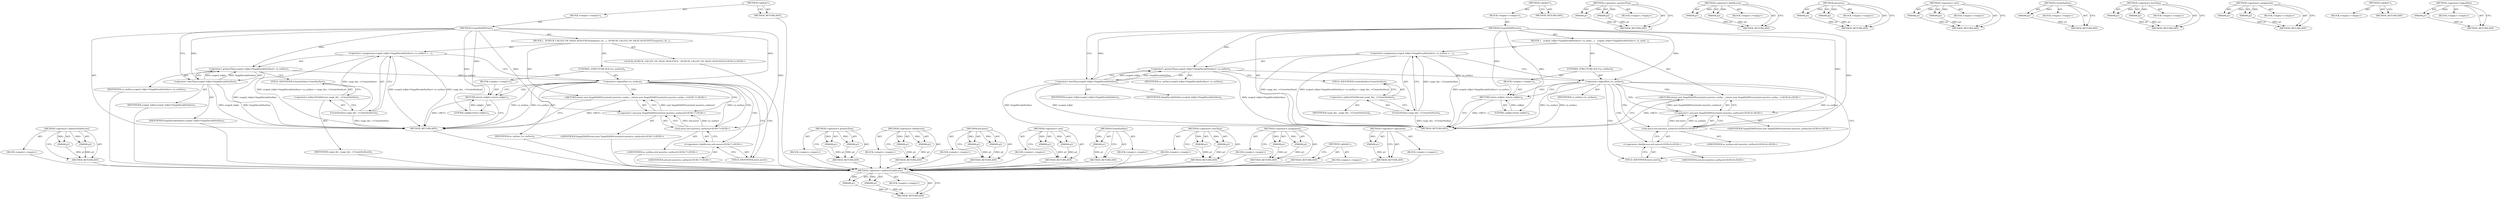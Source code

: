 digraph "&lt;operator&gt;.logicalNot" {
vulnerable_72 [label=<(METHOD,&lt;operator&gt;.indirectFieldAccess)>];
vulnerable_73 [label=<(PARAM,p1)>];
vulnerable_74 [label=<(PARAM,p2)>];
vulnerable_75 [label=<(BLOCK,&lt;empty&gt;,&lt;empty&gt;)>];
vulnerable_76 [label=<(METHOD_RETURN,ANY)>];
vulnerable_6 [label=<(METHOD,&lt;global&gt;)<SUB>1</SUB>>];
vulnerable_7 [label=<(BLOCK,&lt;empty&gt;,&lt;empty&gt;)<SUB>1</SUB>>];
vulnerable_8 [label=<(METHOD,CreateH264Picture)<SUB>1</SUB>>];
vulnerable_9 [label=<(BLOCK,{
   scoped_refptr&lt;VaapiDecodeSurface&gt; va_surfa...,{
   scoped_refptr&lt;VaapiDecodeSurface&gt; va_surfa...)<SUB>1</SUB>>];
vulnerable_10 [label=<(&lt;operator&gt;.assignment,scoped_refptr&lt;VaapiDecodeSurface&gt; va_surface = ...)<SUB>2</SUB>>];
vulnerable_11 [label=<(&lt;operator&gt;.greaterThan,scoped_refptr&lt;VaapiDecodeSurface&gt; va_surface)<SUB>2</SUB>>];
vulnerable_12 [label=<(&lt;operator&gt;.lessThan,scoped_refptr&lt;VaapiDecodeSurface)<SUB>2</SUB>>];
vulnerable_13 [label=<(IDENTIFIER,scoped_refptr,scoped_refptr&lt;VaapiDecodeSurface)<SUB>2</SUB>>];
vulnerable_14 [label=<(IDENTIFIER,VaapiDecodeSurface,scoped_refptr&lt;VaapiDecodeSurface)<SUB>2</SUB>>];
vulnerable_15 [label=<(IDENTIFIER,va_surface,scoped_refptr&lt;VaapiDecodeSurface&gt; va_surface)<SUB>2</SUB>>];
vulnerable_16 [label=<(CreateSurface,vaapi_dec_-&gt;CreateSurface())<SUB>2</SUB>>];
vulnerable_17 [label=<(&lt;operator&gt;.indirectFieldAccess,vaapi_dec_-&gt;CreateSurface)<SUB>2</SUB>>];
vulnerable_18 [label=<(IDENTIFIER,vaapi_dec_,vaapi_dec_-&gt;CreateSurface())<SUB>2</SUB>>];
vulnerable_19 [label=<(FIELD_IDENTIFIER,CreateSurface,CreateSurface)<SUB>2</SUB>>];
vulnerable_20 [label=<(CONTROL_STRUCTURE,IF,if (!va_surface))<SUB>3</SUB>>];
vulnerable_21 [label=<(&lt;operator&gt;.logicalNot,!va_surface)<SUB>3</SUB>>];
vulnerable_22 [label=<(IDENTIFIER,va_surface,!va_surface)<SUB>3</SUB>>];
vulnerable_23 [label=<(BLOCK,&lt;empty&gt;,&lt;empty&gt;)<SUB>4</SUB>>];
vulnerable_24 [label=<(RETURN,return nullptr;,return nullptr;)<SUB>4</SUB>>];
vulnerable_25 [label=<(LITERAL,nullptr,return nullptr;)<SUB>4</SUB>>];
vulnerable_26 [label="<(RETURN,return new VaapiH264Picture(std::move(va_surfac...,return new VaapiH264Picture(std::move(va_surfac...)<SUB>6</SUB>>"];
vulnerable_27 [label="<(&lt;operator&gt;.new,new VaapiH264Picture(std::move(va_surface)))<SUB>6</SUB>>"];
vulnerable_28 [label="<(IDENTIFIER,VaapiH264Picture,new VaapiH264Picture(std::move(va_surface)))<SUB>6</SUB>>"];
vulnerable_29 [label="<(std.move,std::move(va_surface))<SUB>6</SUB>>"];
vulnerable_30 [label="<(&lt;operator&gt;.fieldAccess,std::move)<SUB>6</SUB>>"];
vulnerable_31 [label="<(IDENTIFIER,std,std::move(va_surface))<SUB>6</SUB>>"];
vulnerable_32 [label=<(FIELD_IDENTIFIER,move,move)<SUB>6</SUB>>];
vulnerable_33 [label="<(IDENTIFIER,va_surface,std::move(va_surface))<SUB>6</SUB>>"];
vulnerable_34 [label=<(METHOD_RETURN,ANY)<SUB>1</SUB>>];
vulnerable_36 [label=<(METHOD_RETURN,ANY)<SUB>1</SUB>>];
vulnerable_58 [label=<(METHOD,&lt;operator&gt;.greaterThan)>];
vulnerable_59 [label=<(PARAM,p1)>];
vulnerable_60 [label=<(PARAM,p2)>];
vulnerable_61 [label=<(BLOCK,&lt;empty&gt;,&lt;empty&gt;)>];
vulnerable_62 [label=<(METHOD_RETURN,ANY)>];
vulnerable_91 [label=<(METHOD,&lt;operator&gt;.fieldAccess)>];
vulnerable_92 [label=<(PARAM,p1)>];
vulnerable_93 [label=<(PARAM,p2)>];
vulnerable_94 [label=<(BLOCK,&lt;empty&gt;,&lt;empty&gt;)>];
vulnerable_95 [label=<(METHOD_RETURN,ANY)>];
vulnerable_86 [label=<(METHOD,std.move)>];
vulnerable_87 [label=<(PARAM,p1)>];
vulnerable_88 [label=<(PARAM,p2)>];
vulnerable_89 [label=<(BLOCK,&lt;empty&gt;,&lt;empty&gt;)>];
vulnerable_90 [label=<(METHOD_RETURN,ANY)>];
vulnerable_81 [label=<(METHOD,&lt;operator&gt;.new)>];
vulnerable_82 [label=<(PARAM,p1)>];
vulnerable_83 [label=<(PARAM,p2)>];
vulnerable_84 [label=<(BLOCK,&lt;empty&gt;,&lt;empty&gt;)>];
vulnerable_85 [label=<(METHOD_RETURN,ANY)>];
vulnerable_68 [label=<(METHOD,CreateSurface)>];
vulnerable_69 [label=<(PARAM,p1)>];
vulnerable_70 [label=<(BLOCK,&lt;empty&gt;,&lt;empty&gt;)>];
vulnerable_71 [label=<(METHOD_RETURN,ANY)>];
vulnerable_63 [label=<(METHOD,&lt;operator&gt;.lessThan)>];
vulnerable_64 [label=<(PARAM,p1)>];
vulnerable_65 [label=<(PARAM,p2)>];
vulnerable_66 [label=<(BLOCK,&lt;empty&gt;,&lt;empty&gt;)>];
vulnerable_67 [label=<(METHOD_RETURN,ANY)>];
vulnerable_53 [label=<(METHOD,&lt;operator&gt;.assignment)>];
vulnerable_54 [label=<(PARAM,p1)>];
vulnerable_55 [label=<(PARAM,p2)>];
vulnerable_56 [label=<(BLOCK,&lt;empty&gt;,&lt;empty&gt;)>];
vulnerable_57 [label=<(METHOD_RETURN,ANY)>];
vulnerable_47 [label=<(METHOD,&lt;global&gt;)<SUB>1</SUB>>];
vulnerable_48 [label=<(BLOCK,&lt;empty&gt;,&lt;empty&gt;)>];
vulnerable_49 [label=<(METHOD_RETURN,ANY)>];
vulnerable_77 [label=<(METHOD,&lt;operator&gt;.logicalNot)>];
vulnerable_78 [label=<(PARAM,p1)>];
vulnerable_79 [label=<(BLOCK,&lt;empty&gt;,&lt;empty&gt;)>];
vulnerable_80 [label=<(METHOD_RETURN,ANY)>];
fixed_75 [label=<(METHOD,&lt;operator&gt;.indirectFieldAccess)>];
fixed_76 [label=<(PARAM,p1)>];
fixed_77 [label=<(PARAM,p2)>];
fixed_78 [label=<(BLOCK,&lt;empty&gt;,&lt;empty&gt;)>];
fixed_79 [label=<(METHOD_RETURN,ANY)>];
fixed_6 [label=<(METHOD,&lt;global&gt;)<SUB>1</SUB>>];
fixed_7 [label=<(BLOCK,&lt;empty&gt;,&lt;empty&gt;)<SUB>1</SUB>>];
fixed_8 [label=<(METHOD,CreateH264Picture)<SUB>1</SUB>>];
fixed_9 [label=<(BLOCK,{
  DCHECK_CALLED_ON_VALID_SEQUENCE(sequence_ch...,{
  DCHECK_CALLED_ON_VALID_SEQUENCE(sequence_ch...)<SUB>1</SUB>>];
fixed_10 [label="<(LOCAL,DCHECK_CALLED_ON_VALID_SEQUENCE : DCHECK_CALLED_ON_VALID_SEQUENCE)<SUB>2</SUB>>"];
fixed_11 [label=<(&lt;operator&gt;.assignment,scoped_refptr&lt;VaapiDecodeSurface&gt; va_surface = ...)<SUB>3</SUB>>];
fixed_12 [label=<(&lt;operator&gt;.greaterThan,scoped_refptr&lt;VaapiDecodeSurface&gt; va_surface)<SUB>3</SUB>>];
fixed_13 [label=<(&lt;operator&gt;.lessThan,scoped_refptr&lt;VaapiDecodeSurface)<SUB>3</SUB>>];
fixed_14 [label=<(IDENTIFIER,scoped_refptr,scoped_refptr&lt;VaapiDecodeSurface)<SUB>3</SUB>>];
fixed_15 [label=<(IDENTIFIER,VaapiDecodeSurface,scoped_refptr&lt;VaapiDecodeSurface)<SUB>3</SUB>>];
fixed_16 [label=<(IDENTIFIER,va_surface,scoped_refptr&lt;VaapiDecodeSurface&gt; va_surface)<SUB>3</SUB>>];
fixed_17 [label=<(CreateSurface,vaapi_dec_-&gt;CreateSurface())<SUB>3</SUB>>];
fixed_18 [label=<(&lt;operator&gt;.indirectFieldAccess,vaapi_dec_-&gt;CreateSurface)<SUB>3</SUB>>];
fixed_19 [label=<(IDENTIFIER,vaapi_dec_,vaapi_dec_-&gt;CreateSurface())<SUB>3</SUB>>];
fixed_20 [label=<(FIELD_IDENTIFIER,CreateSurface,CreateSurface)<SUB>3</SUB>>];
fixed_21 [label=<(CONTROL_STRUCTURE,IF,if (!va_surface))<SUB>4</SUB>>];
fixed_22 [label=<(&lt;operator&gt;.logicalNot,!va_surface)<SUB>4</SUB>>];
fixed_23 [label=<(IDENTIFIER,va_surface,!va_surface)<SUB>4</SUB>>];
fixed_24 [label=<(BLOCK,&lt;empty&gt;,&lt;empty&gt;)<SUB>5</SUB>>];
fixed_25 [label=<(RETURN,return nullptr;,return nullptr;)<SUB>5</SUB>>];
fixed_26 [label=<(LITERAL,nullptr,return nullptr;)<SUB>5</SUB>>];
fixed_27 [label="<(RETURN,return new VaapiH264Picture(std::move(va_surfac...,return new VaapiH264Picture(std::move(va_surfac...)<SUB>7</SUB>>"];
fixed_28 [label="<(&lt;operator&gt;.new,new VaapiH264Picture(std::move(va_surface)))<SUB>7</SUB>>"];
fixed_29 [label="<(IDENTIFIER,VaapiH264Picture,new VaapiH264Picture(std::move(va_surface)))<SUB>7</SUB>>"];
fixed_30 [label="<(std.move,std::move(va_surface))<SUB>7</SUB>>"];
fixed_31 [label="<(&lt;operator&gt;.fieldAccess,std::move)<SUB>7</SUB>>"];
fixed_32 [label="<(IDENTIFIER,std,std::move(va_surface))<SUB>7</SUB>>"];
fixed_33 [label=<(FIELD_IDENTIFIER,move,move)<SUB>7</SUB>>];
fixed_34 [label="<(IDENTIFIER,va_surface,std::move(va_surface))<SUB>7</SUB>>"];
fixed_35 [label=<(METHOD_RETURN,ANY)<SUB>1</SUB>>];
fixed_37 [label=<(METHOD_RETURN,ANY)<SUB>1</SUB>>];
fixed_61 [label=<(METHOD,&lt;operator&gt;.greaterThan)>];
fixed_62 [label=<(PARAM,p1)>];
fixed_63 [label=<(PARAM,p2)>];
fixed_64 [label=<(BLOCK,&lt;empty&gt;,&lt;empty&gt;)>];
fixed_65 [label=<(METHOD_RETURN,ANY)>];
fixed_94 [label=<(METHOD,&lt;operator&gt;.fieldAccess)>];
fixed_95 [label=<(PARAM,p1)>];
fixed_96 [label=<(PARAM,p2)>];
fixed_97 [label=<(BLOCK,&lt;empty&gt;,&lt;empty&gt;)>];
fixed_98 [label=<(METHOD_RETURN,ANY)>];
fixed_89 [label=<(METHOD,std.move)>];
fixed_90 [label=<(PARAM,p1)>];
fixed_91 [label=<(PARAM,p2)>];
fixed_92 [label=<(BLOCK,&lt;empty&gt;,&lt;empty&gt;)>];
fixed_93 [label=<(METHOD_RETURN,ANY)>];
fixed_84 [label=<(METHOD,&lt;operator&gt;.new)>];
fixed_85 [label=<(PARAM,p1)>];
fixed_86 [label=<(PARAM,p2)>];
fixed_87 [label=<(BLOCK,&lt;empty&gt;,&lt;empty&gt;)>];
fixed_88 [label=<(METHOD_RETURN,ANY)>];
fixed_71 [label=<(METHOD,CreateSurface)>];
fixed_72 [label=<(PARAM,p1)>];
fixed_73 [label=<(BLOCK,&lt;empty&gt;,&lt;empty&gt;)>];
fixed_74 [label=<(METHOD_RETURN,ANY)>];
fixed_66 [label=<(METHOD,&lt;operator&gt;.lessThan)>];
fixed_67 [label=<(PARAM,p1)>];
fixed_68 [label=<(PARAM,p2)>];
fixed_69 [label=<(BLOCK,&lt;empty&gt;,&lt;empty&gt;)>];
fixed_70 [label=<(METHOD_RETURN,ANY)>];
fixed_56 [label=<(METHOD,&lt;operator&gt;.assignment)>];
fixed_57 [label=<(PARAM,p1)>];
fixed_58 [label=<(PARAM,p2)>];
fixed_59 [label=<(BLOCK,&lt;empty&gt;,&lt;empty&gt;)>];
fixed_60 [label=<(METHOD_RETURN,ANY)>];
fixed_50 [label=<(METHOD,&lt;global&gt;)<SUB>1</SUB>>];
fixed_51 [label=<(BLOCK,&lt;empty&gt;,&lt;empty&gt;)>];
fixed_52 [label=<(METHOD_RETURN,ANY)>];
fixed_80 [label=<(METHOD,&lt;operator&gt;.logicalNot)>];
fixed_81 [label=<(PARAM,p1)>];
fixed_82 [label=<(BLOCK,&lt;empty&gt;,&lt;empty&gt;)>];
fixed_83 [label=<(METHOD_RETURN,ANY)>];
vulnerable_72 -> vulnerable_73  [key=0, label="AST: "];
vulnerable_72 -> vulnerable_73  [key=1, label="DDG: "];
vulnerable_72 -> vulnerable_75  [key=0, label="AST: "];
vulnerable_72 -> vulnerable_74  [key=0, label="AST: "];
vulnerable_72 -> vulnerable_74  [key=1, label="DDG: "];
vulnerable_72 -> vulnerable_76  [key=0, label="AST: "];
vulnerable_72 -> vulnerable_76  [key=1, label="CFG: "];
vulnerable_73 -> vulnerable_76  [key=0, label="DDG: p1"];
vulnerable_74 -> vulnerable_76  [key=0, label="DDG: p2"];
vulnerable_6 -> vulnerable_7  [key=0, label="AST: "];
vulnerable_6 -> vulnerable_36  [key=0, label="AST: "];
vulnerable_6 -> vulnerable_36  [key=1, label="CFG: "];
vulnerable_7 -> vulnerable_8  [key=0, label="AST: "];
vulnerable_8 -> vulnerable_9  [key=0, label="AST: "];
vulnerable_8 -> vulnerable_34  [key=0, label="AST: "];
vulnerable_8 -> vulnerable_12  [key=0, label="CFG: "];
vulnerable_8 -> vulnerable_12  [key=1, label="DDG: "];
vulnerable_8 -> vulnerable_11  [key=0, label="DDG: "];
vulnerable_8 -> vulnerable_21  [key=0, label="DDG: "];
vulnerable_8 -> vulnerable_24  [key=0, label="DDG: "];
vulnerable_8 -> vulnerable_27  [key=0, label="DDG: "];
vulnerable_8 -> vulnerable_25  [key=0, label="DDG: "];
vulnerable_8 -> vulnerable_29  [key=0, label="DDG: "];
vulnerable_9 -> vulnerable_10  [key=0, label="AST: "];
vulnerable_9 -> vulnerable_20  [key=0, label="AST: "];
vulnerable_9 -> vulnerable_26  [key=0, label="AST: "];
vulnerable_10 -> vulnerable_11  [key=0, label="AST: "];
vulnerable_10 -> vulnerable_16  [key=0, label="AST: "];
vulnerable_10 -> vulnerable_21  [key=0, label="CFG: "];
vulnerable_10 -> vulnerable_34  [key=0, label="DDG: scoped_refptr&lt;VaapiDecodeSurface&gt; va_surface"];
vulnerable_10 -> vulnerable_34  [key=1, label="DDG: vaapi_dec_-&gt;CreateSurface()"];
vulnerable_10 -> vulnerable_34  [key=2, label="DDG: scoped_refptr&lt;VaapiDecodeSurface&gt; va_surface = vaapi_dec_-&gt;CreateSurface()"];
vulnerable_11 -> vulnerable_12  [key=0, label="AST: "];
vulnerable_11 -> vulnerable_15  [key=0, label="AST: "];
vulnerable_11 -> vulnerable_19  [key=0, label="CFG: "];
vulnerable_11 -> vulnerable_34  [key=0, label="DDG: scoped_refptr&lt;VaapiDecodeSurface"];
vulnerable_11 -> vulnerable_21  [key=0, label="DDG: va_surface"];
vulnerable_12 -> vulnerable_13  [key=0, label="AST: "];
vulnerable_12 -> vulnerable_14  [key=0, label="AST: "];
vulnerable_12 -> vulnerable_11  [key=0, label="CFG: "];
vulnerable_12 -> vulnerable_11  [key=1, label="DDG: scoped_refptr"];
vulnerable_12 -> vulnerable_11  [key=2, label="DDG: VaapiDecodeSurface"];
vulnerable_12 -> vulnerable_34  [key=0, label="DDG: VaapiDecodeSurface"];
vulnerable_12 -> vulnerable_34  [key=1, label="DDG: scoped_refptr"];
vulnerable_16 -> vulnerable_17  [key=0, label="AST: "];
vulnerable_16 -> vulnerable_10  [key=0, label="CFG: "];
vulnerable_16 -> vulnerable_10  [key=1, label="DDG: vaapi_dec_-&gt;CreateSurface"];
vulnerable_16 -> vulnerable_34  [key=0, label="DDG: vaapi_dec_-&gt;CreateSurface"];
vulnerable_17 -> vulnerable_18  [key=0, label="AST: "];
vulnerable_17 -> vulnerable_19  [key=0, label="AST: "];
vulnerable_17 -> vulnerable_16  [key=0, label="CFG: "];
vulnerable_19 -> vulnerable_17  [key=0, label="CFG: "];
vulnerable_20 -> vulnerable_21  [key=0, label="AST: "];
vulnerable_20 -> vulnerable_23  [key=0, label="AST: "];
vulnerable_21 -> vulnerable_22  [key=0, label="AST: "];
vulnerable_21 -> vulnerable_24  [key=0, label="CFG: "];
vulnerable_21 -> vulnerable_24  [key=1, label="CDG: "];
vulnerable_21 -> vulnerable_32  [key=0, label="CFG: "];
vulnerable_21 -> vulnerable_32  [key=1, label="CDG: "];
vulnerable_21 -> vulnerable_34  [key=0, label="DDG: va_surface"];
vulnerable_21 -> vulnerable_34  [key=1, label="DDG: !va_surface"];
vulnerable_21 -> vulnerable_29  [key=0, label="DDG: va_surface"];
vulnerable_21 -> vulnerable_29  [key=1, label="CDG: "];
vulnerable_21 -> vulnerable_30  [key=0, label="CDG: "];
vulnerable_21 -> vulnerable_26  [key=0, label="CDG: "];
vulnerable_21 -> vulnerable_27  [key=0, label="CDG: "];
vulnerable_23 -> vulnerable_24  [key=0, label="AST: "];
vulnerable_24 -> vulnerable_25  [key=0, label="AST: "];
vulnerable_24 -> vulnerable_34  [key=0, label="CFG: "];
vulnerable_24 -> vulnerable_34  [key=1, label="DDG: &lt;RET&gt;"];
vulnerable_25 -> vulnerable_24  [key=0, label="DDG: nullptr"];
vulnerable_26 -> vulnerable_27  [key=0, label="AST: "];
vulnerable_26 -> vulnerable_34  [key=0, label="CFG: "];
vulnerable_26 -> vulnerable_34  [key=1, label="DDG: &lt;RET&gt;"];
vulnerable_27 -> vulnerable_28  [key=0, label="AST: "];
vulnerable_27 -> vulnerable_29  [key=0, label="AST: "];
vulnerable_27 -> vulnerable_26  [key=0, label="CFG: "];
vulnerable_27 -> vulnerable_26  [key=1, label="DDG: new VaapiH264Picture(std::move(va_surface))"];
vulnerable_29 -> vulnerable_30  [key=0, label="AST: "];
vulnerable_29 -> vulnerable_33  [key=0, label="AST: "];
vulnerable_29 -> vulnerable_27  [key=0, label="CFG: "];
vulnerable_29 -> vulnerable_27  [key=1, label="DDG: std::move"];
vulnerable_29 -> vulnerable_27  [key=2, label="DDG: va_surface"];
vulnerable_30 -> vulnerable_31  [key=0, label="AST: "];
vulnerable_30 -> vulnerable_32  [key=0, label="AST: "];
vulnerable_30 -> vulnerable_29  [key=0, label="CFG: "];
vulnerable_32 -> vulnerable_30  [key=0, label="CFG: "];
vulnerable_58 -> vulnerable_59  [key=0, label="AST: "];
vulnerable_58 -> vulnerable_59  [key=1, label="DDG: "];
vulnerable_58 -> vulnerable_61  [key=0, label="AST: "];
vulnerable_58 -> vulnerable_60  [key=0, label="AST: "];
vulnerable_58 -> vulnerable_60  [key=1, label="DDG: "];
vulnerable_58 -> vulnerable_62  [key=0, label="AST: "];
vulnerable_58 -> vulnerable_62  [key=1, label="CFG: "];
vulnerable_59 -> vulnerable_62  [key=0, label="DDG: p1"];
vulnerable_60 -> vulnerable_62  [key=0, label="DDG: p2"];
vulnerable_91 -> vulnerable_92  [key=0, label="AST: "];
vulnerable_91 -> vulnerable_92  [key=1, label="DDG: "];
vulnerable_91 -> vulnerable_94  [key=0, label="AST: "];
vulnerable_91 -> vulnerable_93  [key=0, label="AST: "];
vulnerable_91 -> vulnerable_93  [key=1, label="DDG: "];
vulnerable_91 -> vulnerable_95  [key=0, label="AST: "];
vulnerable_91 -> vulnerable_95  [key=1, label="CFG: "];
vulnerable_92 -> vulnerable_95  [key=0, label="DDG: p1"];
vulnerable_93 -> vulnerable_95  [key=0, label="DDG: p2"];
vulnerable_86 -> vulnerable_87  [key=0, label="AST: "];
vulnerable_86 -> vulnerable_87  [key=1, label="DDG: "];
vulnerable_86 -> vulnerable_89  [key=0, label="AST: "];
vulnerable_86 -> vulnerable_88  [key=0, label="AST: "];
vulnerable_86 -> vulnerable_88  [key=1, label="DDG: "];
vulnerable_86 -> vulnerable_90  [key=0, label="AST: "];
vulnerable_86 -> vulnerable_90  [key=1, label="CFG: "];
vulnerable_87 -> vulnerable_90  [key=0, label="DDG: p1"];
vulnerable_88 -> vulnerable_90  [key=0, label="DDG: p2"];
vulnerable_81 -> vulnerable_82  [key=0, label="AST: "];
vulnerable_81 -> vulnerable_82  [key=1, label="DDG: "];
vulnerable_81 -> vulnerable_84  [key=0, label="AST: "];
vulnerable_81 -> vulnerable_83  [key=0, label="AST: "];
vulnerable_81 -> vulnerable_83  [key=1, label="DDG: "];
vulnerable_81 -> vulnerable_85  [key=0, label="AST: "];
vulnerable_81 -> vulnerable_85  [key=1, label="CFG: "];
vulnerable_82 -> vulnerable_85  [key=0, label="DDG: p1"];
vulnerable_83 -> vulnerable_85  [key=0, label="DDG: p2"];
vulnerable_68 -> vulnerable_69  [key=0, label="AST: "];
vulnerable_68 -> vulnerable_69  [key=1, label="DDG: "];
vulnerable_68 -> vulnerable_70  [key=0, label="AST: "];
vulnerable_68 -> vulnerable_71  [key=0, label="AST: "];
vulnerable_68 -> vulnerable_71  [key=1, label="CFG: "];
vulnerable_69 -> vulnerable_71  [key=0, label="DDG: p1"];
vulnerable_63 -> vulnerable_64  [key=0, label="AST: "];
vulnerable_63 -> vulnerable_64  [key=1, label="DDG: "];
vulnerable_63 -> vulnerable_66  [key=0, label="AST: "];
vulnerable_63 -> vulnerable_65  [key=0, label="AST: "];
vulnerable_63 -> vulnerable_65  [key=1, label="DDG: "];
vulnerable_63 -> vulnerable_67  [key=0, label="AST: "];
vulnerable_63 -> vulnerable_67  [key=1, label="CFG: "];
vulnerable_64 -> vulnerable_67  [key=0, label="DDG: p1"];
vulnerable_65 -> vulnerable_67  [key=0, label="DDG: p2"];
vulnerable_53 -> vulnerable_54  [key=0, label="AST: "];
vulnerable_53 -> vulnerable_54  [key=1, label="DDG: "];
vulnerable_53 -> vulnerable_56  [key=0, label="AST: "];
vulnerable_53 -> vulnerable_55  [key=0, label="AST: "];
vulnerable_53 -> vulnerable_55  [key=1, label="DDG: "];
vulnerable_53 -> vulnerable_57  [key=0, label="AST: "];
vulnerable_53 -> vulnerable_57  [key=1, label="CFG: "];
vulnerable_54 -> vulnerable_57  [key=0, label="DDG: p1"];
vulnerable_55 -> vulnerable_57  [key=0, label="DDG: p2"];
vulnerable_47 -> vulnerable_48  [key=0, label="AST: "];
vulnerable_47 -> vulnerable_49  [key=0, label="AST: "];
vulnerable_47 -> vulnerable_49  [key=1, label="CFG: "];
vulnerable_77 -> vulnerable_78  [key=0, label="AST: "];
vulnerable_77 -> vulnerable_78  [key=1, label="DDG: "];
vulnerable_77 -> vulnerable_79  [key=0, label="AST: "];
vulnerable_77 -> vulnerable_80  [key=0, label="AST: "];
vulnerable_77 -> vulnerable_80  [key=1, label="CFG: "];
vulnerable_78 -> vulnerable_80  [key=0, label="DDG: p1"];
fixed_75 -> fixed_76  [key=0, label="AST: "];
fixed_75 -> fixed_76  [key=1, label="DDG: "];
fixed_75 -> fixed_78  [key=0, label="AST: "];
fixed_75 -> fixed_77  [key=0, label="AST: "];
fixed_75 -> fixed_77  [key=1, label="DDG: "];
fixed_75 -> fixed_79  [key=0, label="AST: "];
fixed_75 -> fixed_79  [key=1, label="CFG: "];
fixed_76 -> fixed_79  [key=0, label="DDG: p1"];
fixed_77 -> fixed_79  [key=0, label="DDG: p2"];
fixed_78 -> vulnerable_72  [key=0];
fixed_79 -> vulnerable_72  [key=0];
fixed_6 -> fixed_7  [key=0, label="AST: "];
fixed_6 -> fixed_37  [key=0, label="AST: "];
fixed_6 -> fixed_37  [key=1, label="CFG: "];
fixed_7 -> fixed_8  [key=0, label="AST: "];
fixed_8 -> fixed_9  [key=0, label="AST: "];
fixed_8 -> fixed_35  [key=0, label="AST: "];
fixed_8 -> fixed_13  [key=0, label="CFG: "];
fixed_8 -> fixed_13  [key=1, label="DDG: "];
fixed_8 -> fixed_12  [key=0, label="DDG: "];
fixed_8 -> fixed_22  [key=0, label="DDG: "];
fixed_8 -> fixed_25  [key=0, label="DDG: "];
fixed_8 -> fixed_28  [key=0, label="DDG: "];
fixed_8 -> fixed_26  [key=0, label="DDG: "];
fixed_8 -> fixed_30  [key=0, label="DDG: "];
fixed_9 -> fixed_10  [key=0, label="AST: "];
fixed_9 -> fixed_11  [key=0, label="AST: "];
fixed_9 -> fixed_21  [key=0, label="AST: "];
fixed_9 -> fixed_27  [key=0, label="AST: "];
fixed_10 -> vulnerable_72  [key=0];
fixed_11 -> fixed_12  [key=0, label="AST: "];
fixed_11 -> fixed_17  [key=0, label="AST: "];
fixed_11 -> fixed_22  [key=0, label="CFG: "];
fixed_11 -> fixed_35  [key=0, label="DDG: scoped_refptr&lt;VaapiDecodeSurface&gt; va_surface"];
fixed_11 -> fixed_35  [key=1, label="DDG: vaapi_dec_-&gt;CreateSurface()"];
fixed_11 -> fixed_35  [key=2, label="DDG: scoped_refptr&lt;VaapiDecodeSurface&gt; va_surface = vaapi_dec_-&gt;CreateSurface()"];
fixed_12 -> fixed_13  [key=0, label="AST: "];
fixed_12 -> fixed_16  [key=0, label="AST: "];
fixed_12 -> fixed_20  [key=0, label="CFG: "];
fixed_12 -> fixed_35  [key=0, label="DDG: scoped_refptr&lt;VaapiDecodeSurface"];
fixed_12 -> fixed_22  [key=0, label="DDG: va_surface"];
fixed_13 -> fixed_14  [key=0, label="AST: "];
fixed_13 -> fixed_15  [key=0, label="AST: "];
fixed_13 -> fixed_12  [key=0, label="CFG: "];
fixed_13 -> fixed_12  [key=1, label="DDG: scoped_refptr"];
fixed_13 -> fixed_12  [key=2, label="DDG: VaapiDecodeSurface"];
fixed_13 -> fixed_35  [key=0, label="DDG: VaapiDecodeSurface"];
fixed_13 -> fixed_35  [key=1, label="DDG: scoped_refptr"];
fixed_14 -> vulnerable_72  [key=0];
fixed_15 -> vulnerable_72  [key=0];
fixed_16 -> vulnerable_72  [key=0];
fixed_17 -> fixed_18  [key=0, label="AST: "];
fixed_17 -> fixed_11  [key=0, label="CFG: "];
fixed_17 -> fixed_11  [key=1, label="DDG: vaapi_dec_-&gt;CreateSurface"];
fixed_17 -> fixed_35  [key=0, label="DDG: vaapi_dec_-&gt;CreateSurface"];
fixed_18 -> fixed_19  [key=0, label="AST: "];
fixed_18 -> fixed_20  [key=0, label="AST: "];
fixed_18 -> fixed_17  [key=0, label="CFG: "];
fixed_19 -> vulnerable_72  [key=0];
fixed_20 -> fixed_18  [key=0, label="CFG: "];
fixed_21 -> fixed_22  [key=0, label="AST: "];
fixed_21 -> fixed_24  [key=0, label="AST: "];
fixed_22 -> fixed_23  [key=0, label="AST: "];
fixed_22 -> fixed_25  [key=0, label="CFG: "];
fixed_22 -> fixed_25  [key=1, label="CDG: "];
fixed_22 -> fixed_33  [key=0, label="CFG: "];
fixed_22 -> fixed_33  [key=1, label="CDG: "];
fixed_22 -> fixed_35  [key=0, label="DDG: va_surface"];
fixed_22 -> fixed_35  [key=1, label="DDG: !va_surface"];
fixed_22 -> fixed_30  [key=0, label="DDG: va_surface"];
fixed_22 -> fixed_30  [key=1, label="CDG: "];
fixed_22 -> fixed_28  [key=0, label="CDG: "];
fixed_22 -> fixed_27  [key=0, label="CDG: "];
fixed_22 -> fixed_31  [key=0, label="CDG: "];
fixed_23 -> vulnerable_72  [key=0];
fixed_24 -> fixed_25  [key=0, label="AST: "];
fixed_25 -> fixed_26  [key=0, label="AST: "];
fixed_25 -> fixed_35  [key=0, label="CFG: "];
fixed_25 -> fixed_35  [key=1, label="DDG: &lt;RET&gt;"];
fixed_26 -> fixed_25  [key=0, label="DDG: nullptr"];
fixed_27 -> fixed_28  [key=0, label="AST: "];
fixed_27 -> fixed_35  [key=0, label="CFG: "];
fixed_27 -> fixed_35  [key=1, label="DDG: &lt;RET&gt;"];
fixed_28 -> fixed_29  [key=0, label="AST: "];
fixed_28 -> fixed_30  [key=0, label="AST: "];
fixed_28 -> fixed_27  [key=0, label="CFG: "];
fixed_28 -> fixed_27  [key=1, label="DDG: new VaapiH264Picture(std::move(va_surface))"];
fixed_29 -> vulnerable_72  [key=0];
fixed_30 -> fixed_31  [key=0, label="AST: "];
fixed_30 -> fixed_34  [key=0, label="AST: "];
fixed_30 -> fixed_28  [key=0, label="CFG: "];
fixed_30 -> fixed_28  [key=1, label="DDG: std::move"];
fixed_30 -> fixed_28  [key=2, label="DDG: va_surface"];
fixed_31 -> fixed_32  [key=0, label="AST: "];
fixed_31 -> fixed_33  [key=0, label="AST: "];
fixed_31 -> fixed_30  [key=0, label="CFG: "];
fixed_32 -> vulnerable_72  [key=0];
fixed_33 -> fixed_31  [key=0, label="CFG: "];
fixed_34 -> vulnerable_72  [key=0];
fixed_35 -> vulnerable_72  [key=0];
fixed_37 -> vulnerable_72  [key=0];
fixed_61 -> fixed_62  [key=0, label="AST: "];
fixed_61 -> fixed_62  [key=1, label="DDG: "];
fixed_61 -> fixed_64  [key=0, label="AST: "];
fixed_61 -> fixed_63  [key=0, label="AST: "];
fixed_61 -> fixed_63  [key=1, label="DDG: "];
fixed_61 -> fixed_65  [key=0, label="AST: "];
fixed_61 -> fixed_65  [key=1, label="CFG: "];
fixed_62 -> fixed_65  [key=0, label="DDG: p1"];
fixed_63 -> fixed_65  [key=0, label="DDG: p2"];
fixed_64 -> vulnerable_72  [key=0];
fixed_65 -> vulnerable_72  [key=0];
fixed_94 -> fixed_95  [key=0, label="AST: "];
fixed_94 -> fixed_95  [key=1, label="DDG: "];
fixed_94 -> fixed_97  [key=0, label="AST: "];
fixed_94 -> fixed_96  [key=0, label="AST: "];
fixed_94 -> fixed_96  [key=1, label="DDG: "];
fixed_94 -> fixed_98  [key=0, label="AST: "];
fixed_94 -> fixed_98  [key=1, label="CFG: "];
fixed_95 -> fixed_98  [key=0, label="DDG: p1"];
fixed_96 -> fixed_98  [key=0, label="DDG: p2"];
fixed_97 -> vulnerable_72  [key=0];
fixed_98 -> vulnerable_72  [key=0];
fixed_89 -> fixed_90  [key=0, label="AST: "];
fixed_89 -> fixed_90  [key=1, label="DDG: "];
fixed_89 -> fixed_92  [key=0, label="AST: "];
fixed_89 -> fixed_91  [key=0, label="AST: "];
fixed_89 -> fixed_91  [key=1, label="DDG: "];
fixed_89 -> fixed_93  [key=0, label="AST: "];
fixed_89 -> fixed_93  [key=1, label="CFG: "];
fixed_90 -> fixed_93  [key=0, label="DDG: p1"];
fixed_91 -> fixed_93  [key=0, label="DDG: p2"];
fixed_92 -> vulnerable_72  [key=0];
fixed_93 -> vulnerable_72  [key=0];
fixed_84 -> fixed_85  [key=0, label="AST: "];
fixed_84 -> fixed_85  [key=1, label="DDG: "];
fixed_84 -> fixed_87  [key=0, label="AST: "];
fixed_84 -> fixed_86  [key=0, label="AST: "];
fixed_84 -> fixed_86  [key=1, label="DDG: "];
fixed_84 -> fixed_88  [key=0, label="AST: "];
fixed_84 -> fixed_88  [key=1, label="CFG: "];
fixed_85 -> fixed_88  [key=0, label="DDG: p1"];
fixed_86 -> fixed_88  [key=0, label="DDG: p2"];
fixed_87 -> vulnerable_72  [key=0];
fixed_88 -> vulnerable_72  [key=0];
fixed_71 -> fixed_72  [key=0, label="AST: "];
fixed_71 -> fixed_72  [key=1, label="DDG: "];
fixed_71 -> fixed_73  [key=0, label="AST: "];
fixed_71 -> fixed_74  [key=0, label="AST: "];
fixed_71 -> fixed_74  [key=1, label="CFG: "];
fixed_72 -> fixed_74  [key=0, label="DDG: p1"];
fixed_73 -> vulnerable_72  [key=0];
fixed_74 -> vulnerable_72  [key=0];
fixed_66 -> fixed_67  [key=0, label="AST: "];
fixed_66 -> fixed_67  [key=1, label="DDG: "];
fixed_66 -> fixed_69  [key=0, label="AST: "];
fixed_66 -> fixed_68  [key=0, label="AST: "];
fixed_66 -> fixed_68  [key=1, label="DDG: "];
fixed_66 -> fixed_70  [key=0, label="AST: "];
fixed_66 -> fixed_70  [key=1, label="CFG: "];
fixed_67 -> fixed_70  [key=0, label="DDG: p1"];
fixed_68 -> fixed_70  [key=0, label="DDG: p2"];
fixed_69 -> vulnerable_72  [key=0];
fixed_70 -> vulnerable_72  [key=0];
fixed_56 -> fixed_57  [key=0, label="AST: "];
fixed_56 -> fixed_57  [key=1, label="DDG: "];
fixed_56 -> fixed_59  [key=0, label="AST: "];
fixed_56 -> fixed_58  [key=0, label="AST: "];
fixed_56 -> fixed_58  [key=1, label="DDG: "];
fixed_56 -> fixed_60  [key=0, label="AST: "];
fixed_56 -> fixed_60  [key=1, label="CFG: "];
fixed_57 -> fixed_60  [key=0, label="DDG: p1"];
fixed_58 -> fixed_60  [key=0, label="DDG: p2"];
fixed_59 -> vulnerable_72  [key=0];
fixed_60 -> vulnerable_72  [key=0];
fixed_50 -> fixed_51  [key=0, label="AST: "];
fixed_50 -> fixed_52  [key=0, label="AST: "];
fixed_50 -> fixed_52  [key=1, label="CFG: "];
fixed_51 -> vulnerable_72  [key=0];
fixed_52 -> vulnerable_72  [key=0];
fixed_80 -> fixed_81  [key=0, label="AST: "];
fixed_80 -> fixed_81  [key=1, label="DDG: "];
fixed_80 -> fixed_82  [key=0, label="AST: "];
fixed_80 -> fixed_83  [key=0, label="AST: "];
fixed_80 -> fixed_83  [key=1, label="CFG: "];
fixed_81 -> fixed_83  [key=0, label="DDG: p1"];
fixed_82 -> vulnerable_72  [key=0];
fixed_83 -> vulnerable_72  [key=0];
}

